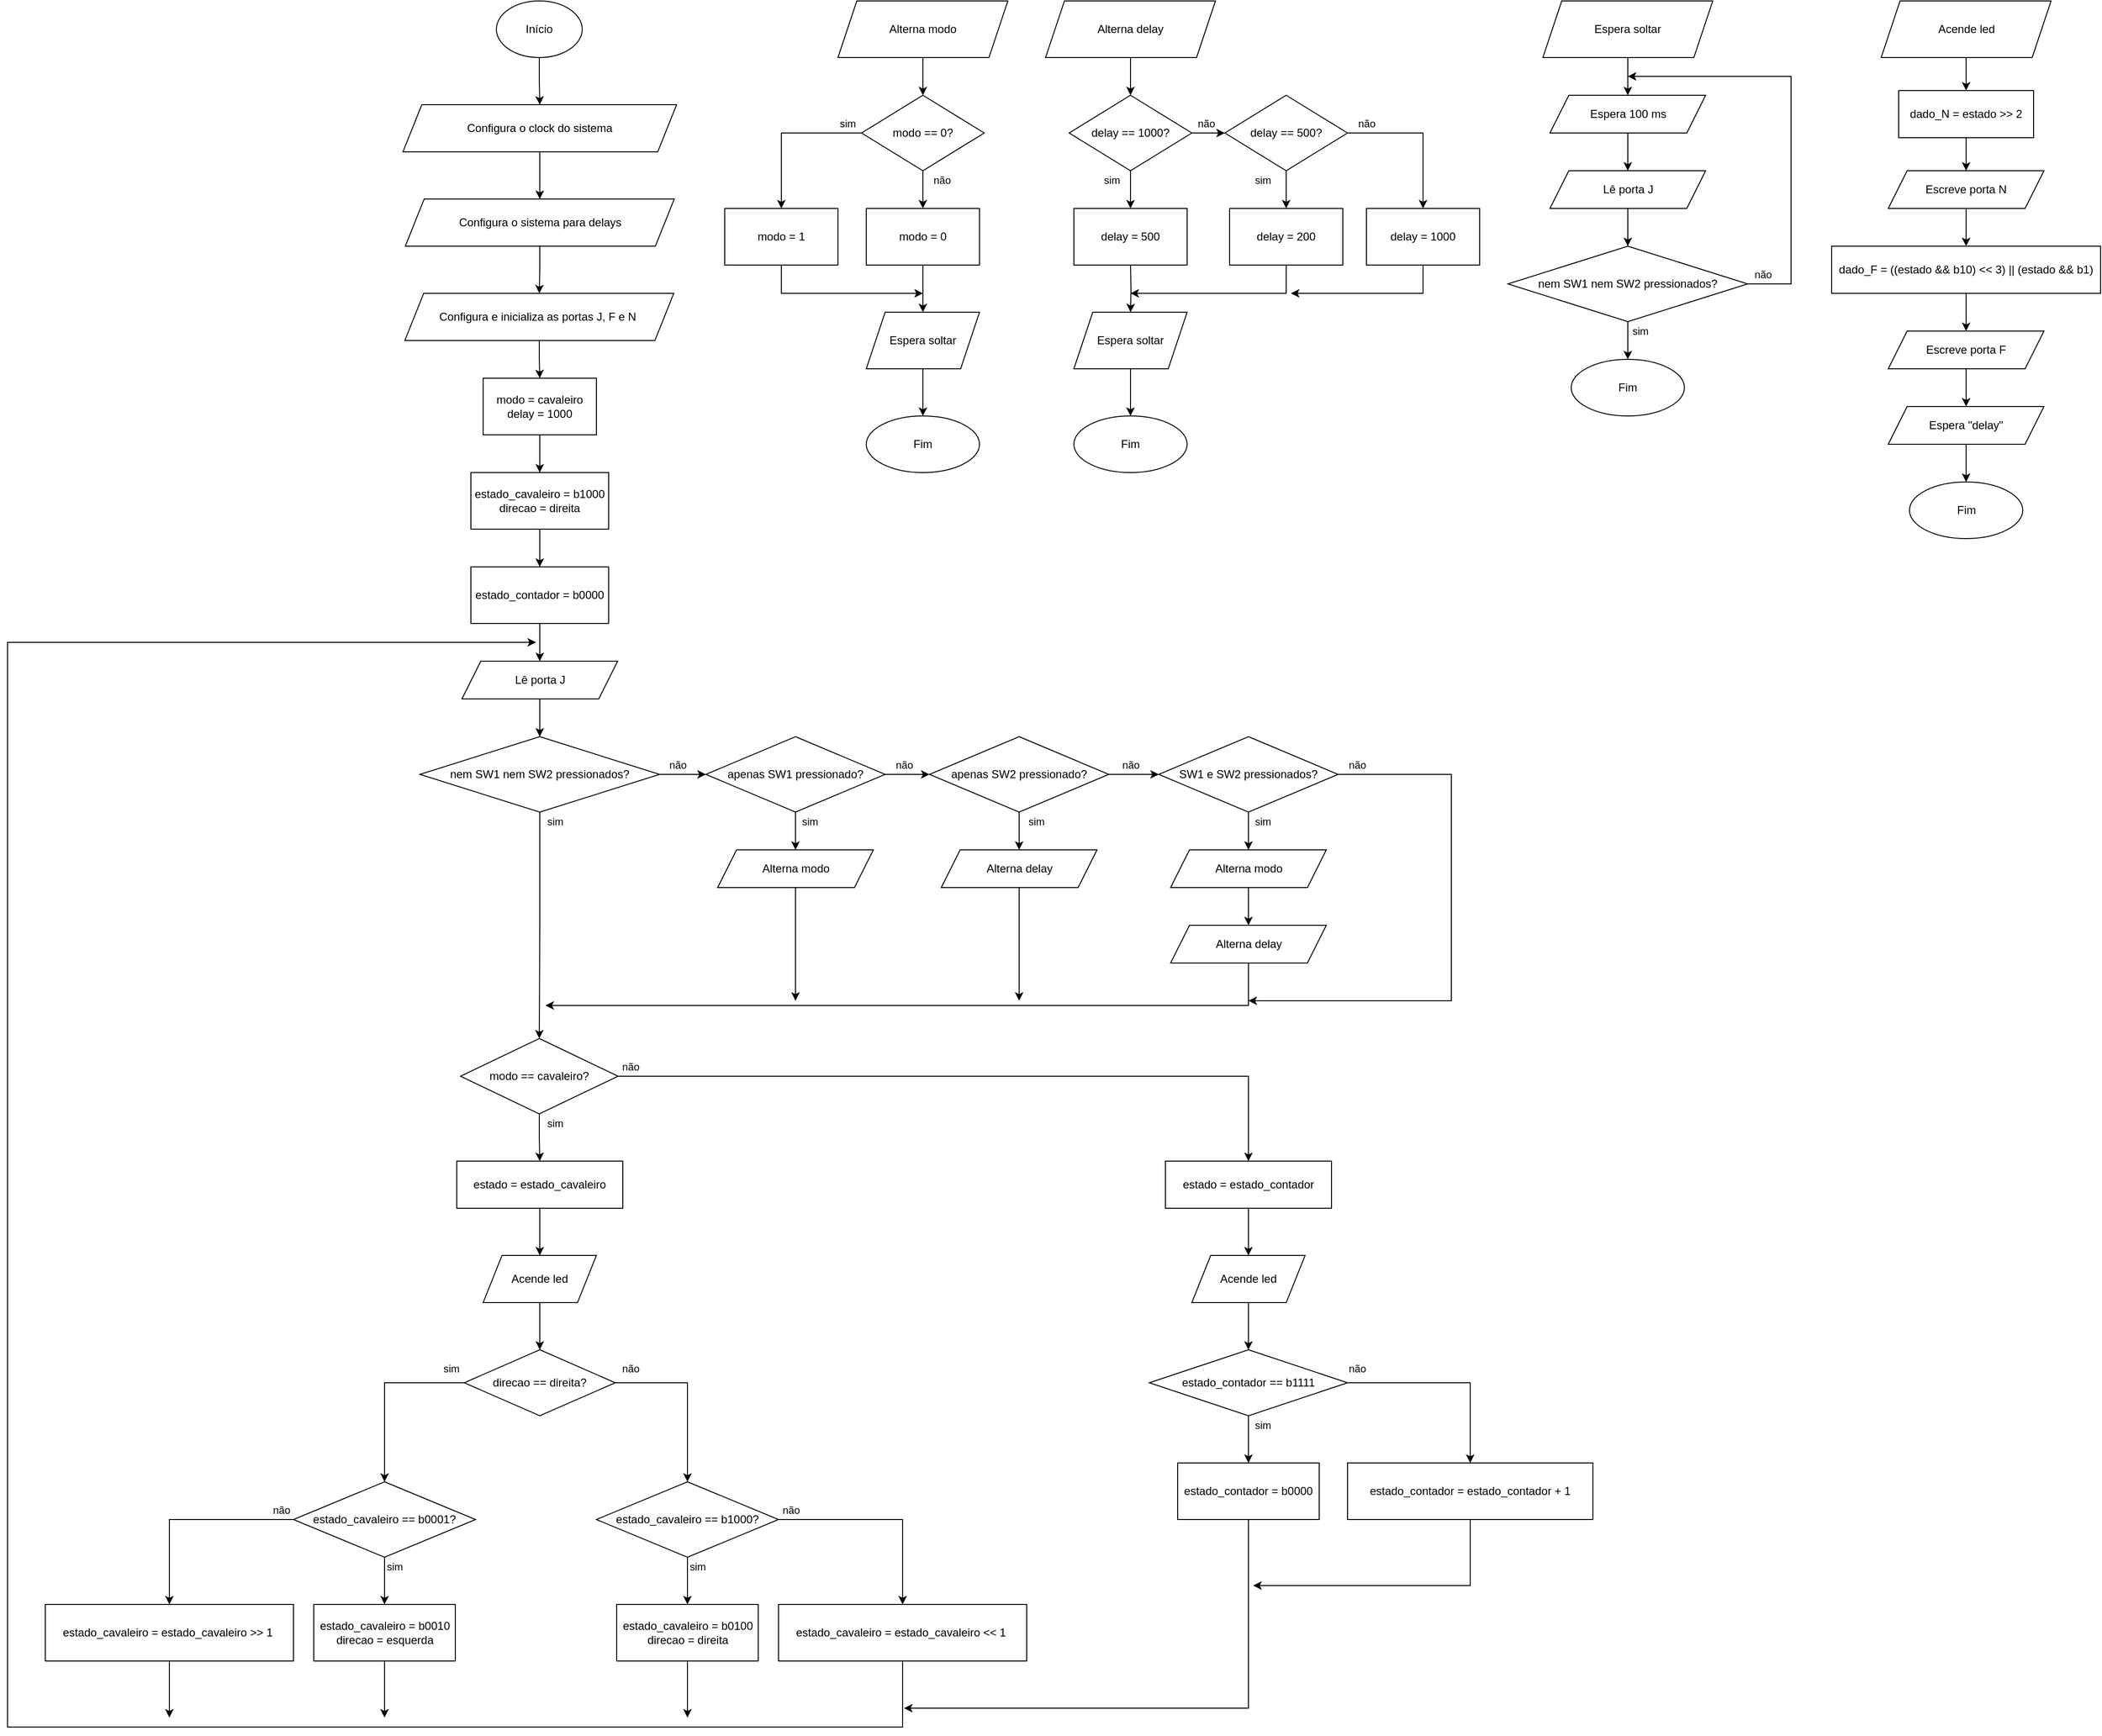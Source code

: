 <mxfile version="14.9.1" type="device"><diagram id="N2VaWDQXO_ag7s4Of1IP" name="Page-1"><mxGraphModel dx="4116" dy="2360" grid="1" gridSize="10" guides="1" tooltips="1" connect="1" arrows="1" fold="1" page="1" pageScale="1" pageWidth="827" pageHeight="1169" math="0" shadow="0"><root><mxCell id="0"/><mxCell id="1" parent="0"/><mxCell id="6s9K8SwPlbVFMfiyb1T7-35" value="" style="edgeStyle=orthogonalEdgeStyle;rounded=0;orthogonalLoop=1;jettySize=auto;html=1;" edge="1" parent="1" source="6s9K8SwPlbVFMfiyb1T7-1" target="6s9K8SwPlbVFMfiyb1T7-2"><mxGeometry relative="1" as="geometry"/></mxCell><mxCell id="6s9K8SwPlbVFMfiyb1T7-1" value="Início&lt;br&gt;" style="ellipse;whiteSpace=wrap;html=1;" vertex="1" parent="1"><mxGeometry x="368" y="-80" width="91" height="60" as="geometry"/></mxCell><mxCell id="6s9K8SwPlbVFMfiyb1T7-36" value="" style="edgeStyle=orthogonalEdgeStyle;rounded=0;orthogonalLoop=1;jettySize=auto;html=1;" edge="1" parent="1" source="6s9K8SwPlbVFMfiyb1T7-2" target="6s9K8SwPlbVFMfiyb1T7-4"><mxGeometry relative="1" as="geometry"/></mxCell><mxCell id="6s9K8SwPlbVFMfiyb1T7-2" value="Configura o clock do sistema" style="shape=parallelogram;perimeter=parallelogramPerimeter;whiteSpace=wrap;html=1;fixedSize=1;" vertex="1" parent="1"><mxGeometry x="269" y="30" width="290" height="50" as="geometry"/></mxCell><mxCell id="6s9K8SwPlbVFMfiyb1T7-37" value="" style="edgeStyle=orthogonalEdgeStyle;rounded=0;orthogonalLoop=1;jettySize=auto;html=1;" edge="1" parent="1" source="6s9K8SwPlbVFMfiyb1T7-4" target="6s9K8SwPlbVFMfiyb1T7-5"><mxGeometry relative="1" as="geometry"/></mxCell><mxCell id="6s9K8SwPlbVFMfiyb1T7-4" value="Configura o sistema para delays" style="shape=parallelogram;perimeter=parallelogramPerimeter;whiteSpace=wrap;html=1;fixedSize=1;" vertex="1" parent="1"><mxGeometry x="271.5" y="130" width="285" height="50" as="geometry"/></mxCell><mxCell id="6s9K8SwPlbVFMfiyb1T7-38" value="" style="edgeStyle=orthogonalEdgeStyle;rounded=0;orthogonalLoop=1;jettySize=auto;html=1;" edge="1" parent="1" source="6s9K8SwPlbVFMfiyb1T7-5" target="6s9K8SwPlbVFMfiyb1T7-6"><mxGeometry relative="1" as="geometry"/></mxCell><mxCell id="6s9K8SwPlbVFMfiyb1T7-5" value="Configura e inicializa as portas J, F e N&amp;nbsp;" style="shape=parallelogram;perimeter=parallelogramPerimeter;whiteSpace=wrap;html=1;fixedSize=1;" vertex="1" parent="1"><mxGeometry x="271" y="230" width="285" height="50" as="geometry"/></mxCell><mxCell id="6s9K8SwPlbVFMfiyb1T7-39" value="" style="edgeStyle=orthogonalEdgeStyle;rounded=0;orthogonalLoop=1;jettySize=auto;html=1;" edge="1" parent="1" source="6s9K8SwPlbVFMfiyb1T7-6" target="6s9K8SwPlbVFMfiyb1T7-7"><mxGeometry relative="1" as="geometry"/></mxCell><mxCell id="6s9K8SwPlbVFMfiyb1T7-6" value="modo = cavaleiro&lt;br&gt;delay = 1000" style="rounded=0;whiteSpace=wrap;html=1;" vertex="1" parent="1"><mxGeometry x="354" y="320" width="120" height="60" as="geometry"/></mxCell><mxCell id="6s9K8SwPlbVFMfiyb1T7-40" value="" style="edgeStyle=orthogonalEdgeStyle;rounded=0;orthogonalLoop=1;jettySize=auto;html=1;" edge="1" parent="1" source="6s9K8SwPlbVFMfiyb1T7-7" target="6s9K8SwPlbVFMfiyb1T7-8"><mxGeometry relative="1" as="geometry"/></mxCell><mxCell id="6s9K8SwPlbVFMfiyb1T7-7" value="estado_cavaleiro = b1000&lt;br&gt;direcao = direita" style="rounded=0;whiteSpace=wrap;html=1;" vertex="1" parent="1"><mxGeometry x="341" y="420" width="146" height="60" as="geometry"/></mxCell><mxCell id="6s9K8SwPlbVFMfiyb1T7-84" value="" style="edgeStyle=orthogonalEdgeStyle;rounded=0;orthogonalLoop=1;jettySize=auto;html=1;" edge="1" parent="1" source="6s9K8SwPlbVFMfiyb1T7-8" target="6s9K8SwPlbVFMfiyb1T7-82"><mxGeometry relative="1" as="geometry"/></mxCell><mxCell id="6s9K8SwPlbVFMfiyb1T7-8" value="estado_contador = b0000" style="rounded=0;whiteSpace=wrap;html=1;" vertex="1" parent="1"><mxGeometry x="341" y="520" width="146" height="60" as="geometry"/></mxCell><mxCell id="6s9K8SwPlbVFMfiyb1T7-23" value="sim" style="edgeStyle=orthogonalEdgeStyle;rounded=0;orthogonalLoop=1;jettySize=auto;html=1;entryX=0.5;entryY=0;entryDx=0;entryDy=0;" edge="1" parent="1" source="6s9K8SwPlbVFMfiyb1T7-9" target="6s9K8SwPlbVFMfiyb1T7-22"><mxGeometry x="-0.917" y="16" relative="1" as="geometry"><mxPoint as="offset"/></mxGeometry></mxCell><mxCell id="6s9K8SwPlbVFMfiyb1T7-24" value="não" style="edgeStyle=orthogonalEdgeStyle;rounded=0;orthogonalLoop=1;jettySize=auto;html=1;" edge="1" parent="1" source="6s9K8SwPlbVFMfiyb1T7-9" target="6s9K8SwPlbVFMfiyb1T7-10"><mxGeometry x="-0.225" y="10" relative="1" as="geometry"><mxPoint as="offset"/></mxGeometry></mxCell><mxCell id="6s9K8SwPlbVFMfiyb1T7-9" value="nem SW1 nem SW2 pressionados?" style="rhombus;whiteSpace=wrap;html=1;" vertex="1" parent="1"><mxGeometry x="287" y="700" width="254" height="80" as="geometry"/></mxCell><mxCell id="6s9K8SwPlbVFMfiyb1T7-25" value="não" style="edgeStyle=orthogonalEdgeStyle;rounded=0;orthogonalLoop=1;jettySize=auto;html=1;entryX=0;entryY=0.5;entryDx=0;entryDy=0;" edge="1" parent="1" source="6s9K8SwPlbVFMfiyb1T7-10" target="6s9K8SwPlbVFMfiyb1T7-11"><mxGeometry x="-0.149" y="10" relative="1" as="geometry"><mxPoint as="offset"/></mxGeometry></mxCell><mxCell id="6s9K8SwPlbVFMfiyb1T7-30" value="sim" style="edgeStyle=orthogonalEdgeStyle;rounded=0;orthogonalLoop=1;jettySize=auto;html=1;" edge="1" parent="1" source="6s9K8SwPlbVFMfiyb1T7-10" target="6s9K8SwPlbVFMfiyb1T7-14"><mxGeometry x="-0.5" y="15" relative="1" as="geometry"><mxPoint as="offset"/></mxGeometry></mxCell><mxCell id="6s9K8SwPlbVFMfiyb1T7-10" value="apenas SW1 pressionado?" style="rhombus;whiteSpace=wrap;html=1;" vertex="1" parent="1"><mxGeometry x="590" y="700" width="190" height="80" as="geometry"/></mxCell><mxCell id="6s9K8SwPlbVFMfiyb1T7-26" value="não" style="edgeStyle=orthogonalEdgeStyle;rounded=0;orthogonalLoop=1;jettySize=auto;html=1;entryX=0;entryY=0.5;entryDx=0;entryDy=0;" edge="1" parent="1" source="6s9K8SwPlbVFMfiyb1T7-11" target="6s9K8SwPlbVFMfiyb1T7-12"><mxGeometry x="-0.132" y="10" relative="1" as="geometry"><mxPoint as="offset"/></mxGeometry></mxCell><mxCell id="6s9K8SwPlbVFMfiyb1T7-29" value="sim" style="edgeStyle=orthogonalEdgeStyle;rounded=0;orthogonalLoop=1;jettySize=auto;html=1;" edge="1" parent="1" source="6s9K8SwPlbVFMfiyb1T7-11" target="6s9K8SwPlbVFMfiyb1T7-16"><mxGeometry x="-0.5" y="18" relative="1" as="geometry"><mxPoint as="offset"/></mxGeometry></mxCell><mxCell id="6s9K8SwPlbVFMfiyb1T7-11" value="apenas SW2 pressionado?" style="rhombus;whiteSpace=wrap;html=1;" vertex="1" parent="1"><mxGeometry x="827" y="700" width="190" height="80" as="geometry"/></mxCell><mxCell id="6s9K8SwPlbVFMfiyb1T7-27" value="sim" style="edgeStyle=orthogonalEdgeStyle;rounded=0;orthogonalLoop=1;jettySize=auto;html=1;entryX=0.5;entryY=0;entryDx=0;entryDy=0;" edge="1" parent="1" source="6s9K8SwPlbVFMfiyb1T7-12" target="6s9K8SwPlbVFMfiyb1T7-17"><mxGeometry x="-0.5" y="15" relative="1" as="geometry"><mxPoint as="offset"/></mxGeometry></mxCell><mxCell id="6s9K8SwPlbVFMfiyb1T7-165" value="não" style="edgeStyle=orthogonalEdgeStyle;rounded=0;orthogonalLoop=1;jettySize=auto;html=1;" edge="1" parent="1" source="6s9K8SwPlbVFMfiyb1T7-12"><mxGeometry x="-0.93" y="10" relative="1" as="geometry"><mxPoint x="1165" y="980" as="targetPoint"/><Array as="points"><mxPoint x="1380" y="740"/><mxPoint x="1380" y="980"/></Array><mxPoint as="offset"/></mxGeometry></mxCell><mxCell id="6s9K8SwPlbVFMfiyb1T7-12" value="SW1 e SW2 pressionados?" style="rhombus;whiteSpace=wrap;html=1;" vertex="1" parent="1"><mxGeometry x="1070" y="700" width="190" height="80" as="geometry"/></mxCell><mxCell id="6s9K8SwPlbVFMfiyb1T7-33" style="edgeStyle=orthogonalEdgeStyle;rounded=0;orthogonalLoop=1;jettySize=auto;html=1;" edge="1" parent="1" source="6s9K8SwPlbVFMfiyb1T7-14"><mxGeometry relative="1" as="geometry"><mxPoint x="685" y="980" as="targetPoint"/></mxGeometry></mxCell><mxCell id="6s9K8SwPlbVFMfiyb1T7-14" value="Alterna modo" style="shape=parallelogram;perimeter=parallelogramPerimeter;whiteSpace=wrap;html=1;fixedSize=1;" vertex="1" parent="1"><mxGeometry x="602.5" y="820" width="165" height="40" as="geometry"/></mxCell><mxCell id="6s9K8SwPlbVFMfiyb1T7-34" style="edgeStyle=orthogonalEdgeStyle;rounded=0;orthogonalLoop=1;jettySize=auto;html=1;" edge="1" parent="1" source="6s9K8SwPlbVFMfiyb1T7-16"><mxGeometry relative="1" as="geometry"><mxPoint x="922" y="980" as="targetPoint"/></mxGeometry></mxCell><mxCell id="6s9K8SwPlbVFMfiyb1T7-16" value="Alterna delay" style="shape=parallelogram;perimeter=parallelogramPerimeter;whiteSpace=wrap;html=1;fixedSize=1;" vertex="1" parent="1"><mxGeometry x="839.5" y="820" width="165" height="40" as="geometry"/></mxCell><mxCell id="6s9K8SwPlbVFMfiyb1T7-28" value="" style="edgeStyle=orthogonalEdgeStyle;rounded=0;orthogonalLoop=1;jettySize=auto;html=1;" edge="1" parent="1" source="6s9K8SwPlbVFMfiyb1T7-17" target="6s9K8SwPlbVFMfiyb1T7-19"><mxGeometry relative="1" as="geometry"/></mxCell><mxCell id="6s9K8SwPlbVFMfiyb1T7-17" value="Alterna modo" style="shape=parallelogram;perimeter=parallelogramPerimeter;whiteSpace=wrap;html=1;fixedSize=1;" vertex="1" parent="1"><mxGeometry x="1082.5" y="820" width="165" height="40" as="geometry"/></mxCell><mxCell id="6s9K8SwPlbVFMfiyb1T7-32" style="edgeStyle=orthogonalEdgeStyle;rounded=0;orthogonalLoop=1;jettySize=auto;html=1;" edge="1" parent="1" source="6s9K8SwPlbVFMfiyb1T7-19"><mxGeometry relative="1" as="geometry"><mxPoint x="420" y="985" as="targetPoint"/><Array as="points"><mxPoint x="1165" y="985"/><mxPoint x="440" y="985"/></Array></mxGeometry></mxCell><mxCell id="6s9K8SwPlbVFMfiyb1T7-19" value="Alterna delay" style="shape=parallelogram;perimeter=parallelogramPerimeter;whiteSpace=wrap;html=1;fixedSize=1;" vertex="1" parent="1"><mxGeometry x="1082.5" y="900" width="165" height="40" as="geometry"/></mxCell><mxCell id="6s9K8SwPlbVFMfiyb1T7-43" value="sim" style="edgeStyle=orthogonalEdgeStyle;rounded=0;orthogonalLoop=1;jettySize=auto;html=1;" edge="1" parent="1" source="6s9K8SwPlbVFMfiyb1T7-22" target="6s9K8SwPlbVFMfiyb1T7-42"><mxGeometry x="-0.603" y="16" relative="1" as="geometry"><mxPoint as="offset"/></mxGeometry></mxCell><mxCell id="6s9K8SwPlbVFMfiyb1T7-71" value="não" style="edgeStyle=orthogonalEdgeStyle;rounded=0;orthogonalLoop=1;jettySize=auto;html=1;entryX=0.5;entryY=0;entryDx=0;entryDy=0;" edge="1" parent="1" source="6s9K8SwPlbVFMfiyb1T7-22" target="6s9K8SwPlbVFMfiyb1T7-70"><mxGeometry x="-0.966" y="10" relative="1" as="geometry"><mxPoint as="offset"/></mxGeometry></mxCell><mxCell id="6s9K8SwPlbVFMfiyb1T7-22" value="modo == cavaleiro?" style="rhombus;whiteSpace=wrap;html=1;" vertex="1" parent="1"><mxGeometry x="330" y="1020" width="167" height="80" as="geometry"/></mxCell><mxCell id="6s9K8SwPlbVFMfiyb1T7-45" value="" style="edgeStyle=orthogonalEdgeStyle;rounded=0;orthogonalLoop=1;jettySize=auto;html=1;" edge="1" parent="1" source="6s9K8SwPlbVFMfiyb1T7-42"><mxGeometry relative="1" as="geometry"><mxPoint x="414.0" y="1250" as="targetPoint"/></mxGeometry></mxCell><mxCell id="6s9K8SwPlbVFMfiyb1T7-42" value="estado = estado_cavaleiro" style="rounded=0;whiteSpace=wrap;html=1;" vertex="1" parent="1"><mxGeometry x="326" y="1150" width="176" height="50" as="geometry"/></mxCell><mxCell id="6s9K8SwPlbVFMfiyb1T7-52" value="" style="edgeStyle=orthogonalEdgeStyle;rounded=0;orthogonalLoop=1;jettySize=auto;html=1;" edge="1" parent="1" source="6s9K8SwPlbVFMfiyb1T7-47" target="6s9K8SwPlbVFMfiyb1T7-50"><mxGeometry relative="1" as="geometry"/></mxCell><mxCell id="6s9K8SwPlbVFMfiyb1T7-47" value="Acende led" style="shape=parallelogram;perimeter=parallelogramPerimeter;whiteSpace=wrap;html=1;fixedSize=1;" vertex="1" parent="1"><mxGeometry x="354" y="1250" width="120" height="50" as="geometry"/></mxCell><mxCell id="6s9K8SwPlbVFMfiyb1T7-58" value="sim" style="edgeStyle=orthogonalEdgeStyle;rounded=0;orthogonalLoop=1;jettySize=auto;html=1;entryX=0.5;entryY=0;entryDx=0;entryDy=0;" edge="1" parent="1" source="6s9K8SwPlbVFMfiyb1T7-50" target="6s9K8SwPlbVFMfiyb1T7-56"><mxGeometry x="-0.852" y="-15" relative="1" as="geometry"><Array as="points"><mxPoint x="249" y="1385"/></Array><mxPoint as="offset"/></mxGeometry></mxCell><mxCell id="6s9K8SwPlbVFMfiyb1T7-59" value="não" style="edgeStyle=orthogonalEdgeStyle;rounded=0;orthogonalLoop=1;jettySize=auto;html=1;entryX=0.5;entryY=0;entryDx=0;entryDy=0;" edge="1" parent="1" source="6s9K8SwPlbVFMfiyb1T7-50" target="6s9K8SwPlbVFMfiyb1T7-57"><mxGeometry x="-0.824" y="15" relative="1" as="geometry"><Array as="points"><mxPoint x="571" y="1385"/></Array><mxPoint as="offset"/></mxGeometry></mxCell><mxCell id="6s9K8SwPlbVFMfiyb1T7-50" value="direcao == direita?" style="rhombus;whiteSpace=wrap;html=1;" vertex="1" parent="1"><mxGeometry x="334" y="1350" width="160" height="70" as="geometry"/></mxCell><mxCell id="6s9K8SwPlbVFMfiyb1T7-64" value="não" style="edgeStyle=orthogonalEdgeStyle;rounded=0;orthogonalLoop=1;jettySize=auto;html=1;entryX=0.5;entryY=0;entryDx=0;entryDy=0;" edge="1" parent="1" source="6s9K8SwPlbVFMfiyb1T7-56" target="6s9K8SwPlbVFMfiyb1T7-63"><mxGeometry x="-0.883" y="-10" relative="1" as="geometry"><Array as="points"><mxPoint x="22" y="1530"/></Array><mxPoint as="offset"/></mxGeometry></mxCell><mxCell id="6s9K8SwPlbVFMfiyb1T7-65" value="sim" style="edgeStyle=orthogonalEdgeStyle;rounded=0;orthogonalLoop=1;jettySize=auto;html=1;" edge="1" parent="1" source="6s9K8SwPlbVFMfiyb1T7-56" target="6s9K8SwPlbVFMfiyb1T7-62"><mxGeometry x="-0.6" y="11" relative="1" as="geometry"><mxPoint x="-1" as="offset"/></mxGeometry></mxCell><mxCell id="6s9K8SwPlbVFMfiyb1T7-56" value="estado_cavaleiro == b0001?" style="rhombus;whiteSpace=wrap;html=1;" vertex="1" parent="1"><mxGeometry x="153" y="1490" width="193" height="80" as="geometry"/></mxCell><mxCell id="6s9K8SwPlbVFMfiyb1T7-68" value="não" style="edgeStyle=orthogonalEdgeStyle;rounded=0;orthogonalLoop=1;jettySize=auto;html=1;entryX=0.5;entryY=0;entryDx=0;entryDy=0;" edge="1" parent="1" source="6s9K8SwPlbVFMfiyb1T7-57" target="6s9K8SwPlbVFMfiyb1T7-67"><mxGeometry x="-0.883" y="10" relative="1" as="geometry"><Array as="points"><mxPoint x="799" y="1530"/></Array><mxPoint as="offset"/></mxGeometry></mxCell><mxCell id="6s9K8SwPlbVFMfiyb1T7-69" value="sim" style="edgeStyle=orthogonalEdgeStyle;rounded=0;orthogonalLoop=1;jettySize=auto;html=1;" edge="1" parent="1" source="6s9K8SwPlbVFMfiyb1T7-57" target="6s9K8SwPlbVFMfiyb1T7-66"><mxGeometry x="-0.6" y="10" relative="1" as="geometry"><mxPoint as="offset"/></mxGeometry></mxCell><mxCell id="6s9K8SwPlbVFMfiyb1T7-57" value="estado_cavaleiro == b1000?" style="rhombus;whiteSpace=wrap;html=1;" vertex="1" parent="1"><mxGeometry x="474" y="1490" width="193" height="80" as="geometry"/></mxCell><mxCell id="6s9K8SwPlbVFMfiyb1T7-86" style="edgeStyle=orthogonalEdgeStyle;rounded=0;orthogonalLoop=1;jettySize=auto;html=1;" edge="1" parent="1" source="6s9K8SwPlbVFMfiyb1T7-62"><mxGeometry relative="1" as="geometry"><mxPoint x="249.5" y="1740" as="targetPoint"/></mxGeometry></mxCell><mxCell id="6s9K8SwPlbVFMfiyb1T7-62" value="estado_cavaleiro = b0010&lt;br&gt;direcao = esquerda" style="rounded=0;whiteSpace=wrap;html=1;" vertex="1" parent="1"><mxGeometry x="174.5" y="1620" width="150" height="60" as="geometry"/></mxCell><mxCell id="6s9K8SwPlbVFMfiyb1T7-87" style="edgeStyle=orthogonalEdgeStyle;rounded=0;orthogonalLoop=1;jettySize=auto;html=1;" edge="1" parent="1" source="6s9K8SwPlbVFMfiyb1T7-63"><mxGeometry relative="1" as="geometry"><mxPoint x="21.5" y="1740" as="targetPoint"/></mxGeometry></mxCell><mxCell id="6s9K8SwPlbVFMfiyb1T7-63" value="estado_cavaleiro = estado_cavaleiro &amp;gt;&amp;gt; 1&amp;nbsp;" style="rounded=0;whiteSpace=wrap;html=1;" vertex="1" parent="1"><mxGeometry x="-110" y="1620" width="263" height="60" as="geometry"/></mxCell><mxCell id="6s9K8SwPlbVFMfiyb1T7-85" style="edgeStyle=orthogonalEdgeStyle;rounded=0;orthogonalLoop=1;jettySize=auto;html=1;" edge="1" parent="1" source="6s9K8SwPlbVFMfiyb1T7-66"><mxGeometry relative="1" as="geometry"><mxPoint x="570.5" y="1740" as="targetPoint"/></mxGeometry></mxCell><mxCell id="6s9K8SwPlbVFMfiyb1T7-66" value="estado_cavaleiro = b0100&lt;br&gt;direcao = direita" style="rounded=0;whiteSpace=wrap;html=1;" vertex="1" parent="1"><mxGeometry x="495.5" y="1620" width="150" height="60" as="geometry"/></mxCell><mxCell id="6s9K8SwPlbVFMfiyb1T7-80" style="edgeStyle=orthogonalEdgeStyle;rounded=0;orthogonalLoop=1;jettySize=auto;html=1;" edge="1" parent="1" source="6s9K8SwPlbVFMfiyb1T7-67"><mxGeometry relative="1" as="geometry"><mxPoint x="410" y="600" as="targetPoint"/><Array as="points"><mxPoint x="799" y="1750"/><mxPoint x="-150" y="1750"/><mxPoint x="-150" y="600"/></Array></mxGeometry></mxCell><mxCell id="6s9K8SwPlbVFMfiyb1T7-67" value="estado_cavaleiro = estado_cavaleiro &amp;lt;&amp;lt; 1&amp;nbsp;" style="rounded=0;whiteSpace=wrap;html=1;" vertex="1" parent="1"><mxGeometry x="667" y="1620" width="263" height="60" as="geometry"/></mxCell><mxCell id="6s9K8SwPlbVFMfiyb1T7-73" value="" style="edgeStyle=orthogonalEdgeStyle;rounded=0;orthogonalLoop=1;jettySize=auto;html=1;" edge="1" parent="1" source="6s9K8SwPlbVFMfiyb1T7-70" target="6s9K8SwPlbVFMfiyb1T7-72"><mxGeometry relative="1" as="geometry"/></mxCell><mxCell id="6s9K8SwPlbVFMfiyb1T7-70" value="estado = estado_contador" style="rounded=0;whiteSpace=wrap;html=1;" vertex="1" parent="1"><mxGeometry x="1077" y="1150" width="176" height="50" as="geometry"/></mxCell><mxCell id="6s9K8SwPlbVFMfiyb1T7-79" value="" style="edgeStyle=orthogonalEdgeStyle;rounded=0;orthogonalLoop=1;jettySize=auto;html=1;" edge="1" parent="1" source="6s9K8SwPlbVFMfiyb1T7-72" target="6s9K8SwPlbVFMfiyb1T7-74"><mxGeometry relative="1" as="geometry"/></mxCell><mxCell id="6s9K8SwPlbVFMfiyb1T7-72" value="Acende led" style="shape=parallelogram;perimeter=parallelogramPerimeter;whiteSpace=wrap;html=1;fixedSize=1;" vertex="1" parent="1"><mxGeometry x="1105" y="1250" width="120" height="50" as="geometry"/></mxCell><mxCell id="6s9K8SwPlbVFMfiyb1T7-77" value="sim" style="edgeStyle=orthogonalEdgeStyle;rounded=0;orthogonalLoop=1;jettySize=auto;html=1;" edge="1" parent="1" source="6s9K8SwPlbVFMfiyb1T7-74" target="6s9K8SwPlbVFMfiyb1T7-75"><mxGeometry x="-0.6" y="15" relative="1" as="geometry"><mxPoint as="offset"/></mxGeometry></mxCell><mxCell id="6s9K8SwPlbVFMfiyb1T7-78" value="não" style="edgeStyle=orthogonalEdgeStyle;rounded=0;orthogonalLoop=1;jettySize=auto;html=1;" edge="1" parent="1" source="6s9K8SwPlbVFMfiyb1T7-74" target="6s9K8SwPlbVFMfiyb1T7-76"><mxGeometry x="-0.906" y="15" relative="1" as="geometry"><Array as="points"><mxPoint x="1400" y="1385"/></Array><mxPoint as="offset"/></mxGeometry></mxCell><mxCell id="6s9K8SwPlbVFMfiyb1T7-74" value="estado_contador == b1111" style="rhombus;whiteSpace=wrap;html=1;" vertex="1" parent="1"><mxGeometry x="1060" y="1350" width="210" height="70" as="geometry"/></mxCell><mxCell id="6s9K8SwPlbVFMfiyb1T7-89" style="edgeStyle=orthogonalEdgeStyle;rounded=0;orthogonalLoop=1;jettySize=auto;html=1;" edge="1" parent="1" source="6s9K8SwPlbVFMfiyb1T7-75"><mxGeometry relative="1" as="geometry"><mxPoint x="800" y="1730" as="targetPoint"/><Array as="points"><mxPoint x="1165" y="1730"/><mxPoint x="1000" y="1730"/></Array></mxGeometry></mxCell><mxCell id="6s9K8SwPlbVFMfiyb1T7-75" value="estado_contador = b0000" style="rounded=0;whiteSpace=wrap;html=1;" vertex="1" parent="1"><mxGeometry x="1090" y="1470" width="150" height="60" as="geometry"/></mxCell><mxCell id="6s9K8SwPlbVFMfiyb1T7-91" style="edgeStyle=orthogonalEdgeStyle;rounded=0;orthogonalLoop=1;jettySize=auto;html=1;" edge="1" parent="1" source="6s9K8SwPlbVFMfiyb1T7-76"><mxGeometry relative="1" as="geometry"><mxPoint x="1170" y="1600.0" as="targetPoint"/><Array as="points"><mxPoint x="1400" y="1600"/></Array></mxGeometry></mxCell><mxCell id="6s9K8SwPlbVFMfiyb1T7-76" value="estado_contador = estado_contador + 1" style="rounded=0;whiteSpace=wrap;html=1;" vertex="1" parent="1"><mxGeometry x="1270" y="1470" width="260" height="60" as="geometry"/></mxCell><mxCell id="6s9K8SwPlbVFMfiyb1T7-83" value="" style="edgeStyle=orthogonalEdgeStyle;rounded=0;orthogonalLoop=1;jettySize=auto;html=1;" edge="1" parent="1" source="6s9K8SwPlbVFMfiyb1T7-82" target="6s9K8SwPlbVFMfiyb1T7-9"><mxGeometry relative="1" as="geometry"/></mxCell><mxCell id="6s9K8SwPlbVFMfiyb1T7-82" value="Lê porta J" style="shape=parallelogram;perimeter=parallelogramPerimeter;whiteSpace=wrap;html=1;fixedSize=1;" vertex="1" parent="1"><mxGeometry x="331.5" y="620" width="165" height="40" as="geometry"/></mxCell><mxCell id="6s9K8SwPlbVFMfiyb1T7-101" value="" style="edgeStyle=orthogonalEdgeStyle;rounded=0;orthogonalLoop=1;jettySize=auto;html=1;" edge="1" parent="1" source="6s9K8SwPlbVFMfiyb1T7-92" target="6s9K8SwPlbVFMfiyb1T7-93"><mxGeometry relative="1" as="geometry"/></mxCell><mxCell id="6s9K8SwPlbVFMfiyb1T7-92" value="Alterna modo" style="shape=parallelogram;perimeter=parallelogramPerimeter;whiteSpace=wrap;html=1;fixedSize=1;" vertex="1" parent="1"><mxGeometry x="730" y="-80" width="180" height="60" as="geometry"/></mxCell><mxCell id="6s9K8SwPlbVFMfiyb1T7-99" value="não" style="edgeStyle=orthogonalEdgeStyle;rounded=0;orthogonalLoop=1;jettySize=auto;html=1;" edge="1" parent="1" source="6s9K8SwPlbVFMfiyb1T7-93" target="6s9K8SwPlbVFMfiyb1T7-95"><mxGeometry x="-0.5" y="20" relative="1" as="geometry"><mxPoint as="offset"/></mxGeometry></mxCell><mxCell id="6s9K8SwPlbVFMfiyb1T7-100" value="sim" style="edgeStyle=orthogonalEdgeStyle;rounded=0;orthogonalLoop=1;jettySize=auto;html=1;" edge="1" parent="1" source="6s9K8SwPlbVFMfiyb1T7-93" target="6s9K8SwPlbVFMfiyb1T7-94"><mxGeometry x="-0.818" y="-10" relative="1" as="geometry"><mxPoint as="offset"/></mxGeometry></mxCell><mxCell id="6s9K8SwPlbVFMfiyb1T7-93" value="modo == 0?" style="rhombus;whiteSpace=wrap;html=1;" vertex="1" parent="1"><mxGeometry x="755" y="20" width="130" height="80" as="geometry"/></mxCell><mxCell id="6s9K8SwPlbVFMfiyb1T7-98" style="edgeStyle=orthogonalEdgeStyle;rounded=0;orthogonalLoop=1;jettySize=auto;html=1;" edge="1" parent="1" source="6s9K8SwPlbVFMfiyb1T7-94"><mxGeometry relative="1" as="geometry"><mxPoint x="820" y="230" as="targetPoint"/><Array as="points"><mxPoint x="670" y="230"/></Array></mxGeometry></mxCell><mxCell id="6s9K8SwPlbVFMfiyb1T7-94" value="modo = 1" style="rounded=0;whiteSpace=wrap;html=1;" vertex="1" parent="1"><mxGeometry x="610" y="140" width="120" height="60" as="geometry"/></mxCell><mxCell id="6s9K8SwPlbVFMfiyb1T7-97" value="" style="edgeStyle=orthogonalEdgeStyle;rounded=0;orthogonalLoop=1;jettySize=auto;html=1;" edge="1" parent="1" source="6s9K8SwPlbVFMfiyb1T7-95" target="6s9K8SwPlbVFMfiyb1T7-96"><mxGeometry relative="1" as="geometry"/></mxCell><mxCell id="6s9K8SwPlbVFMfiyb1T7-95" value="modo = 0" style="rounded=0;whiteSpace=wrap;html=1;" vertex="1" parent="1"><mxGeometry x="760" y="140" width="120" height="60" as="geometry"/></mxCell><mxCell id="6s9K8SwPlbVFMfiyb1T7-123" value="" style="edgeStyle=orthogonalEdgeStyle;rounded=0;orthogonalLoop=1;jettySize=auto;html=1;" edge="1" parent="1" source="6s9K8SwPlbVFMfiyb1T7-96" target="6s9K8SwPlbVFMfiyb1T7-122"><mxGeometry relative="1" as="geometry"/></mxCell><mxCell id="6s9K8SwPlbVFMfiyb1T7-96" value="Espera soltar" style="shape=parallelogram;perimeter=parallelogramPerimeter;whiteSpace=wrap;html=1;fixedSize=1;" vertex="1" parent="1"><mxGeometry x="760" y="250" width="120" height="60" as="geometry"/></mxCell><mxCell id="6s9K8SwPlbVFMfiyb1T7-102" value="" style="edgeStyle=orthogonalEdgeStyle;rounded=0;orthogonalLoop=1;jettySize=auto;html=1;" edge="1" parent="1" source="6s9K8SwPlbVFMfiyb1T7-103" target="6s9K8SwPlbVFMfiyb1T7-106"><mxGeometry relative="1" as="geometry"/></mxCell><mxCell id="6s9K8SwPlbVFMfiyb1T7-103" value="Alterna delay" style="shape=parallelogram;perimeter=parallelogramPerimeter;whiteSpace=wrap;html=1;fixedSize=1;" vertex="1" parent="1"><mxGeometry x="950" y="-80" width="180" height="60" as="geometry"/></mxCell><mxCell id="6s9K8SwPlbVFMfiyb1T7-105" value="sim" style="edgeStyle=orthogonalEdgeStyle;rounded=0;orthogonalLoop=1;jettySize=auto;html=1;" edge="1" parent="1" source="6s9K8SwPlbVFMfiyb1T7-106" target="6s9K8SwPlbVFMfiyb1T7-108"><mxGeometry x="-0.5" y="-20" relative="1" as="geometry"><mxPoint as="offset"/></mxGeometry></mxCell><mxCell id="6s9K8SwPlbVFMfiyb1T7-114" value="não" style="edgeStyle=orthogonalEdgeStyle;rounded=0;orthogonalLoop=1;jettySize=auto;html=1;" edge="1" parent="1" source="6s9K8SwPlbVFMfiyb1T7-106" target="6s9K8SwPlbVFMfiyb1T7-112"><mxGeometry x="0.112" y="10" relative="1" as="geometry"><mxPoint as="offset"/></mxGeometry></mxCell><mxCell id="6s9K8SwPlbVFMfiyb1T7-106" value="delay == 1000?" style="rhombus;whiteSpace=wrap;html=1;" vertex="1" parent="1"><mxGeometry x="975" y="20" width="130" height="80" as="geometry"/></mxCell><mxCell id="6s9K8SwPlbVFMfiyb1T7-108" value="delay = 500" style="rounded=0;whiteSpace=wrap;html=1;" vertex="1" parent="1"><mxGeometry x="980" y="140" width="120" height="60" as="geometry"/></mxCell><mxCell id="6s9K8SwPlbVFMfiyb1T7-109" value="" style="edgeStyle=orthogonalEdgeStyle;rounded=0;orthogonalLoop=1;jettySize=auto;html=1;" edge="1" parent="1" target="6s9K8SwPlbVFMfiyb1T7-111"><mxGeometry relative="1" as="geometry"><mxPoint x="1040" y="200" as="sourcePoint"/></mxGeometry></mxCell><mxCell id="6s9K8SwPlbVFMfiyb1T7-125" value="" style="edgeStyle=orthogonalEdgeStyle;rounded=0;orthogonalLoop=1;jettySize=auto;html=1;" edge="1" parent="1" source="6s9K8SwPlbVFMfiyb1T7-111" target="6s9K8SwPlbVFMfiyb1T7-124"><mxGeometry relative="1" as="geometry"/></mxCell><mxCell id="6s9K8SwPlbVFMfiyb1T7-111" value="Espera soltar" style="shape=parallelogram;perimeter=parallelogramPerimeter;whiteSpace=wrap;html=1;fixedSize=1;" vertex="1" parent="1"><mxGeometry x="980" y="250" width="120" height="60" as="geometry"/></mxCell><mxCell id="6s9K8SwPlbVFMfiyb1T7-115" value="sim" style="edgeStyle=orthogonalEdgeStyle;rounded=0;orthogonalLoop=1;jettySize=auto;html=1;" edge="1" parent="1" source="6s9K8SwPlbVFMfiyb1T7-112" target="6s9K8SwPlbVFMfiyb1T7-113"><mxGeometry x="-0.5" y="-25" relative="1" as="geometry"><mxPoint as="offset"/></mxGeometry></mxCell><mxCell id="6s9K8SwPlbVFMfiyb1T7-118" value="não" style="edgeStyle=orthogonalEdgeStyle;rounded=0;orthogonalLoop=1;jettySize=auto;html=1;entryX=0.5;entryY=0;entryDx=0;entryDy=0;" edge="1" parent="1" source="6s9K8SwPlbVFMfiyb1T7-112" target="6s9K8SwPlbVFMfiyb1T7-117"><mxGeometry x="-0.75" y="10" relative="1" as="geometry"><mxPoint as="offset"/></mxGeometry></mxCell><mxCell id="6s9K8SwPlbVFMfiyb1T7-112" value="delay == 500?" style="rhombus;whiteSpace=wrap;html=1;" vertex="1" parent="1"><mxGeometry x="1140" y="20" width="130" height="80" as="geometry"/></mxCell><mxCell id="6s9K8SwPlbVFMfiyb1T7-119" style="edgeStyle=orthogonalEdgeStyle;rounded=0;orthogonalLoop=1;jettySize=auto;html=1;" edge="1" parent="1" source="6s9K8SwPlbVFMfiyb1T7-113"><mxGeometry relative="1" as="geometry"><mxPoint x="1040" y="230" as="targetPoint"/><Array as="points"><mxPoint x="1205" y="230"/></Array></mxGeometry></mxCell><mxCell id="6s9K8SwPlbVFMfiyb1T7-113" value="delay = 200" style="rounded=0;whiteSpace=wrap;html=1;" vertex="1" parent="1"><mxGeometry x="1145" y="140" width="120" height="60" as="geometry"/></mxCell><mxCell id="6s9K8SwPlbVFMfiyb1T7-120" style="edgeStyle=orthogonalEdgeStyle;rounded=0;orthogonalLoop=1;jettySize=auto;html=1;" edge="1" parent="1" source="6s9K8SwPlbVFMfiyb1T7-117"><mxGeometry relative="1" as="geometry"><mxPoint x="1210" y="230" as="targetPoint"/><Array as="points"><mxPoint x="1350" y="230"/></Array></mxGeometry></mxCell><mxCell id="6s9K8SwPlbVFMfiyb1T7-117" value="delay = 1000" style="rounded=0;whiteSpace=wrap;html=1;" vertex="1" parent="1"><mxGeometry x="1290" y="140" width="120" height="60" as="geometry"/></mxCell><mxCell id="6s9K8SwPlbVFMfiyb1T7-131" value="" style="edgeStyle=orthogonalEdgeStyle;rounded=0;orthogonalLoop=1;jettySize=auto;html=1;" edge="1" parent="1" source="6s9K8SwPlbVFMfiyb1T7-121" target="6s9K8SwPlbVFMfiyb1T7-127"><mxGeometry relative="1" as="geometry"/></mxCell><mxCell id="6s9K8SwPlbVFMfiyb1T7-121" value="Espera soltar" style="shape=parallelogram;perimeter=parallelogramPerimeter;whiteSpace=wrap;html=1;fixedSize=1;" vertex="1" parent="1"><mxGeometry x="1477" y="-80" width="180" height="60" as="geometry"/></mxCell><mxCell id="6s9K8SwPlbVFMfiyb1T7-122" value="Fim" style="ellipse;whiteSpace=wrap;html=1;" vertex="1" parent="1"><mxGeometry x="760" y="360" width="120" height="60" as="geometry"/></mxCell><mxCell id="6s9K8SwPlbVFMfiyb1T7-124" value="Fim" style="ellipse;whiteSpace=wrap;html=1;" vertex="1" parent="1"><mxGeometry x="980" y="360" width="120" height="60" as="geometry"/></mxCell><mxCell id="6s9K8SwPlbVFMfiyb1T7-132" value="" style="edgeStyle=orthogonalEdgeStyle;rounded=0;orthogonalLoop=1;jettySize=auto;html=1;" edge="1" parent="1" source="6s9K8SwPlbVFMfiyb1T7-127" target="6s9K8SwPlbVFMfiyb1T7-128"><mxGeometry relative="1" as="geometry"/></mxCell><mxCell id="6s9K8SwPlbVFMfiyb1T7-127" value="Espera 100 ms" style="shape=parallelogram;perimeter=parallelogramPerimeter;whiteSpace=wrap;html=1;fixedSize=1;" vertex="1" parent="1"><mxGeometry x="1484.5" y="20" width="165" height="40" as="geometry"/></mxCell><mxCell id="6s9K8SwPlbVFMfiyb1T7-133" value="" style="edgeStyle=orthogonalEdgeStyle;rounded=0;orthogonalLoop=1;jettySize=auto;html=1;" edge="1" parent="1" source="6s9K8SwPlbVFMfiyb1T7-128" target="6s9K8SwPlbVFMfiyb1T7-129"><mxGeometry relative="1" as="geometry"/></mxCell><mxCell id="6s9K8SwPlbVFMfiyb1T7-128" value="Lê porta J" style="shape=parallelogram;perimeter=parallelogramPerimeter;whiteSpace=wrap;html=1;fixedSize=1;" vertex="1" parent="1"><mxGeometry x="1484.5" y="100" width="165" height="40" as="geometry"/></mxCell><mxCell id="6s9K8SwPlbVFMfiyb1T7-130" value="não" style="edgeStyle=orthogonalEdgeStyle;rounded=0;orthogonalLoop=1;jettySize=auto;html=1;" edge="1" parent="1" source="6s9K8SwPlbVFMfiyb1T7-129"><mxGeometry x="-0.927" y="10" relative="1" as="geometry"><mxPoint x="1567" as="targetPoint"/><Array as="points"><mxPoint x="1740" y="220"/><mxPoint x="1740"/></Array><mxPoint as="offset"/></mxGeometry></mxCell><mxCell id="6s9K8SwPlbVFMfiyb1T7-135" value="sim" style="edgeStyle=orthogonalEdgeStyle;rounded=0;orthogonalLoop=1;jettySize=auto;html=1;" edge="1" parent="1" source="6s9K8SwPlbVFMfiyb1T7-129" target="6s9K8SwPlbVFMfiyb1T7-134"><mxGeometry x="-0.5" y="13" relative="1" as="geometry"><mxPoint as="offset"/></mxGeometry></mxCell><mxCell id="6s9K8SwPlbVFMfiyb1T7-129" value="nem SW1 nem SW2 pressionados?" style="rhombus;whiteSpace=wrap;html=1;" vertex="1" parent="1"><mxGeometry x="1440" y="180" width="254" height="80" as="geometry"/></mxCell><mxCell id="6s9K8SwPlbVFMfiyb1T7-134" value="Fim" style="ellipse;whiteSpace=wrap;html=1;" vertex="1" parent="1"><mxGeometry x="1507" y="300" width="120" height="60" as="geometry"/></mxCell><mxCell id="6s9K8SwPlbVFMfiyb1T7-149" value="" style="edgeStyle=orthogonalEdgeStyle;rounded=0;orthogonalLoop=1;jettySize=auto;html=1;" edge="1" parent="1" source="6s9K8SwPlbVFMfiyb1T7-138" target="6s9K8SwPlbVFMfiyb1T7-147"><mxGeometry relative="1" as="geometry"/></mxCell><mxCell id="6s9K8SwPlbVFMfiyb1T7-138" value="Acende led" style="shape=parallelogram;perimeter=parallelogramPerimeter;whiteSpace=wrap;html=1;fixedSize=1;" vertex="1" parent="1"><mxGeometry x="1835.5" y="-80" width="180" height="60" as="geometry"/></mxCell><mxCell id="6s9K8SwPlbVFMfiyb1T7-150" value="" style="edgeStyle=orthogonalEdgeStyle;rounded=0;orthogonalLoop=1;jettySize=auto;html=1;" edge="1" parent="1" source="6s9K8SwPlbVFMfiyb1T7-147" target="6s9K8SwPlbVFMfiyb1T7-148"><mxGeometry relative="1" as="geometry"/></mxCell><mxCell id="6s9K8SwPlbVFMfiyb1T7-147" value="dado_N = estado &amp;gt;&amp;gt; 2" style="rounded=0;whiteSpace=wrap;html=1;" vertex="1" parent="1"><mxGeometry x="1854" y="15" width="143" height="50" as="geometry"/></mxCell><mxCell id="6s9K8SwPlbVFMfiyb1T7-152" value="" style="edgeStyle=orthogonalEdgeStyle;rounded=0;orthogonalLoop=1;jettySize=auto;html=1;" edge="1" parent="1" source="6s9K8SwPlbVFMfiyb1T7-148" target="6s9K8SwPlbVFMfiyb1T7-151"><mxGeometry relative="1" as="geometry"/></mxCell><mxCell id="6s9K8SwPlbVFMfiyb1T7-148" value="Escreve porta N" style="shape=parallelogram;perimeter=parallelogramPerimeter;whiteSpace=wrap;html=1;fixedSize=1;" vertex="1" parent="1"><mxGeometry x="1843" y="100" width="165" height="40" as="geometry"/></mxCell><mxCell id="6s9K8SwPlbVFMfiyb1T7-156" value="" style="edgeStyle=orthogonalEdgeStyle;rounded=0;orthogonalLoop=1;jettySize=auto;html=1;" edge="1" parent="1" source="6s9K8SwPlbVFMfiyb1T7-151" target="6s9K8SwPlbVFMfiyb1T7-153"><mxGeometry relative="1" as="geometry"/></mxCell><mxCell id="6s9K8SwPlbVFMfiyb1T7-151" value="dado_F = ((estado &amp;amp;&amp;amp; b10) &amp;lt;&amp;lt; 3) || (estado &amp;amp;&amp;amp; b1)" style="rounded=0;whiteSpace=wrap;html=1;" vertex="1" parent="1"><mxGeometry x="1783" y="180" width="285" height="50" as="geometry"/></mxCell><mxCell id="6s9K8SwPlbVFMfiyb1T7-160" value="" style="edgeStyle=orthogonalEdgeStyle;rounded=0;orthogonalLoop=1;jettySize=auto;html=1;" edge="1" parent="1" source="6s9K8SwPlbVFMfiyb1T7-153" target="6s9K8SwPlbVFMfiyb1T7-159"><mxGeometry relative="1" as="geometry"/></mxCell><mxCell id="6s9K8SwPlbVFMfiyb1T7-153" value="Escreve porta F" style="shape=parallelogram;perimeter=parallelogramPerimeter;whiteSpace=wrap;html=1;fixedSize=1;" vertex="1" parent="1"><mxGeometry x="1843" y="270" width="165" height="40" as="geometry"/></mxCell><mxCell id="6s9K8SwPlbVFMfiyb1T7-162" value="" style="edgeStyle=orthogonalEdgeStyle;rounded=0;orthogonalLoop=1;jettySize=auto;html=1;" edge="1" parent="1" source="6s9K8SwPlbVFMfiyb1T7-159" target="6s9K8SwPlbVFMfiyb1T7-161"><mxGeometry relative="1" as="geometry"/></mxCell><mxCell id="6s9K8SwPlbVFMfiyb1T7-159" value="Espera &quot;delay&quot;" style="shape=parallelogram;perimeter=parallelogramPerimeter;whiteSpace=wrap;html=1;fixedSize=1;" vertex="1" parent="1"><mxGeometry x="1843" y="350" width="165" height="40" as="geometry"/></mxCell><mxCell id="6s9K8SwPlbVFMfiyb1T7-161" value="Fim" style="ellipse;whiteSpace=wrap;html=1;" vertex="1" parent="1"><mxGeometry x="1865.5" y="430" width="120" height="60" as="geometry"/></mxCell></root></mxGraphModel></diagram></mxfile>